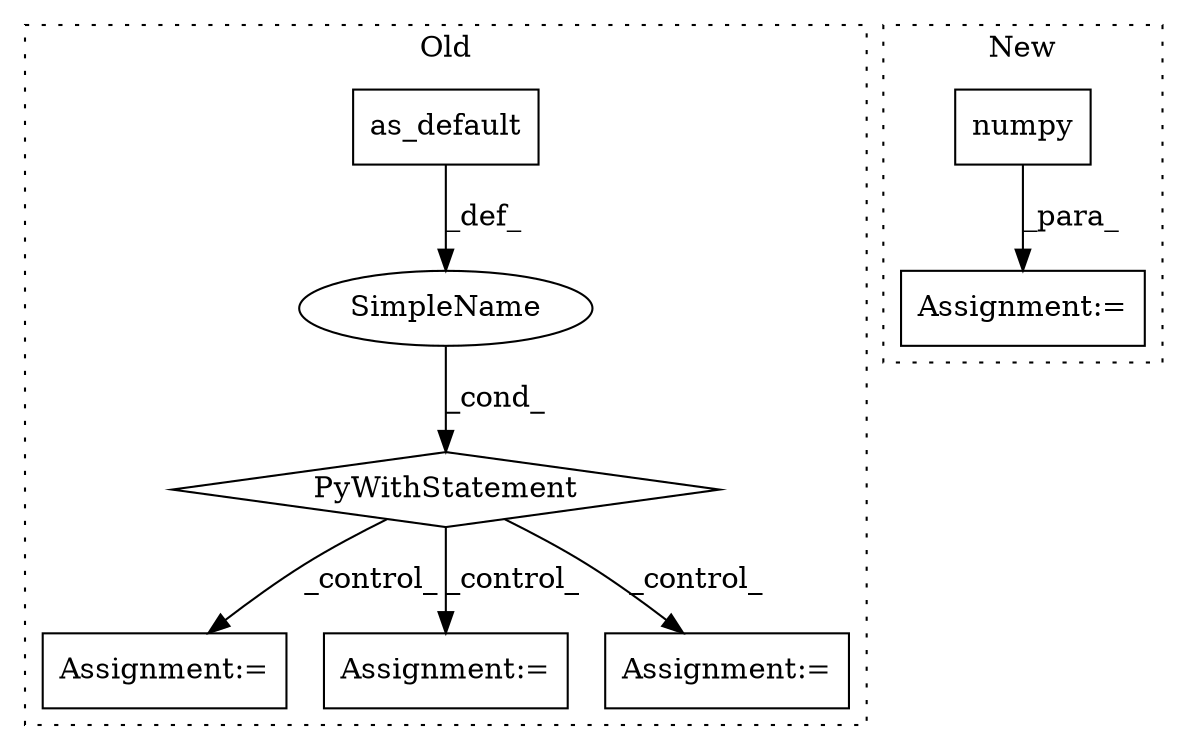 digraph G {
subgraph cluster0 {
1 [label="PyWithStatement" a="104" s="6897,6941" l="10,2" shape="diamond"];
3 [label="Assignment:=" a="7" s="7468" l="1" shape="box"];
4 [label="SimpleName" a="42" s="" l="" shape="ellipse"];
6 [label="Assignment:=" a="7" s="7361" l="1" shape="box"];
7 [label="as_default" a="32" s="6929" l="12" shape="box"];
8 [label="Assignment:=" a="7" s="7405" l="1" shape="box"];
label = "Old";
style="dotted";
}
subgraph cluster1 {
2 [label="numpy" a="32" s="8315" l="7" shape="box"];
5 [label="Assignment:=" a="7" s="8308" l="1" shape="box"];
label = "New";
style="dotted";
}
1 -> 8 [label="_control_"];
1 -> 6 [label="_control_"];
1 -> 3 [label="_control_"];
2 -> 5 [label="_para_"];
4 -> 1 [label="_cond_"];
7 -> 4 [label="_def_"];
}